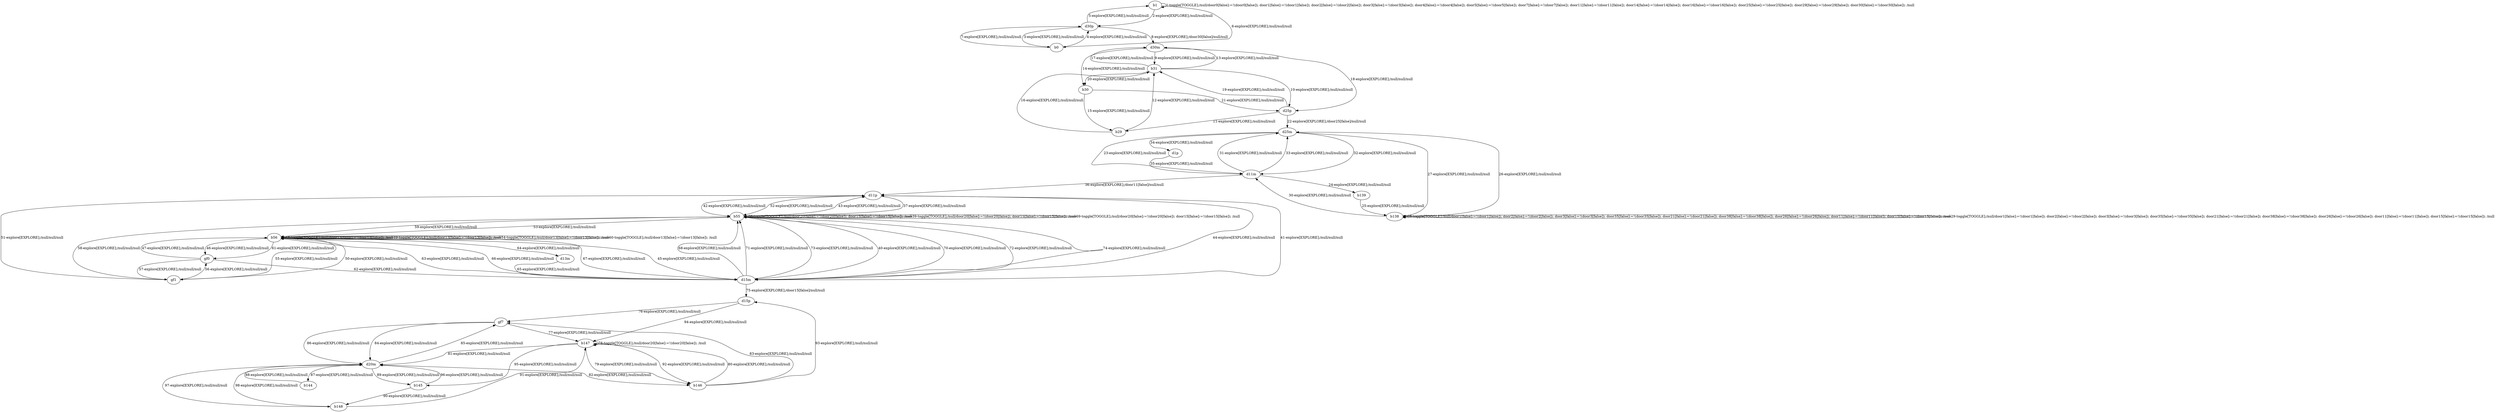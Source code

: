 # Total number of goals covered by this test: 1
# b148 --> d20m

digraph g {
"b1" -> "b1" [label = "1-toggle[TOGGLE];/null/door0[false]:=!(door0[false]); door1[false]:=!(door1[false]); door2[false]:=!(door2[false]); door3[false]:=!(door3[false]); door4[false]:=!(door4[false]); door5[false]:=!(door5[false]); door7[false]:=!(door7[false]); door11[false]:=!(door11[false]); door14[false]:=!(door14[false]); door16[false]:=!(door16[false]); door25[false]:=!(door25[false]); door29[false]:=!(door29[false]); door30[false]:=!(door30[false]); /null"];
"b1" -> "d30p" [label = "2-explore[EXPLORE];/null/null/null"];
"d30p" -> "b0" [label = "3-explore[EXPLORE];/null/null/null"];
"b0" -> "d30p" [label = "4-explore[EXPLORE];/null/null/null"];
"d30p" -> "b1" [label = "5-explore[EXPLORE];/null/null/null"];
"b1" -> "b0" [label = "6-explore[EXPLORE];/null/null/null"];
"b0" -> "d30p" [label = "7-explore[EXPLORE];/null/null/null"];
"d30p" -> "d30m" [label = "8-explore[EXPLORE];/door30[false]/null/null"];
"d30m" -> "b31" [label = "9-explore[EXPLORE];/null/null/null"];
"b31" -> "d25p" [label = "10-explore[EXPLORE];/null/null/null"];
"d25p" -> "b29" [label = "11-explore[EXPLORE];/null/null/null"];
"b29" -> "b31" [label = "12-explore[EXPLORE];/null/null/null"];
"b31" -> "d30m" [label = "13-explore[EXPLORE];/null/null/null"];
"d30m" -> "b30" [label = "14-explore[EXPLORE];/null/null/null"];
"b30" -> "b29" [label = "15-explore[EXPLORE];/null/null/null"];
"b29" -> "b31" [label = "16-explore[EXPLORE];/null/null/null"];
"b31" -> "d30m" [label = "17-explore[EXPLORE];/null/null/null"];
"d30m" -> "d25p" [label = "18-explore[EXPLORE];/null/null/null"];
"d25p" -> "b31" [label = "19-explore[EXPLORE];/null/null/null"];
"b31" -> "b30" [label = "20-explore[EXPLORE];/null/null/null"];
"b30" -> "d25p" [label = "21-explore[EXPLORE];/null/null/null"];
"d25p" -> "d25m" [label = "22-explore[EXPLORE];/door25[false]/null/null"];
"d25m" -> "d11m" [label = "23-explore[EXPLORE];/null/null/null"];
"d11m" -> "b139" [label = "24-explore[EXPLORE];/null/null/null"];
"b139" -> "b138" [label = "25-explore[EXPLORE];/null/null/null"];
"b138" -> "d25m" [label = "26-explore[EXPLORE];/null/null/null"];
"d25m" -> "b138" [label = "27-explore[EXPLORE];/null/null/null"];
"b138" -> "b138" [label = "28-toggle[TOGGLE];/null/door1[false]:=!(door1[false]); door2[false]:=!(door2[false]); door3[false]:=!(door3[false]); door35[false]:=!(door35[false]); door21[false]:=!(door21[false]); door38[false]:=!(door38[false]); door26[false]:=!(door26[false]); door11[false]:=!(door11[false]); door15[false]:=!(door15[false]); /null"];
"b138" -> "b138" [label = "29-toggle[TOGGLE];/null/door1[false]:=!(door1[false]); door2[false]:=!(door2[false]); door3[false]:=!(door3[false]); door35[false]:=!(door35[false]); door21[false]:=!(door21[false]); door38[false]:=!(door38[false]); door26[false]:=!(door26[false]); door11[false]:=!(door11[false]); door15[false]:=!(door15[false]); /null"];
"b138" -> "d11m" [label = "30-explore[EXPLORE];/null/null/null"];
"d11m" -> "d25m" [label = "31-explore[EXPLORE];/null/null/null"];
"d25m" -> "d11m" [label = "32-explore[EXPLORE];/null/null/null"];
"d11m" -> "d25m" [label = "33-explore[EXPLORE];/null/null/null"];
"d25m" -> "d1p" [label = "34-explore[EXPLORE];/null/null/null"];
"d1p" -> "d11m" [label = "35-explore[EXPLORE];/null/null/null"];
"d11m" -> "d11p" [label = "36-explore[EXPLORE];/door11[false]/null/null"];
"d11p" -> "b55" [label = "37-explore[EXPLORE];/null/null/null"];
"b55" -> "b55" [label = "38-toggle[TOGGLE];/null/door20[false]:=!(door20[false]); door15[false]:=!(door15[false]); /null"];
"b55" -> "b55" [label = "39-toggle[TOGGLE];/null/door20[false]:=!(door20[false]); door15[false]:=!(door15[false]); /null"];
"b55" -> "d15m" [label = "40-explore[EXPLORE];/null/null/null"];
"d15m" -> "d11p" [label = "41-explore[EXPLORE];/null/null/null"];
"d11p" -> "b55" [label = "42-explore[EXPLORE];/null/null/null"];
"b55" -> "d11p" [label = "43-explore[EXPLORE];/null/null/null"];
"d11p" -> "d15m" [label = "44-explore[EXPLORE];/null/null/null"];
"d15m" -> "b56" [label = "45-explore[EXPLORE];/null/null/null"];
"b56" -> "gf0" [label = "46-explore[EXPLORE];/null/null/null"];
"gf0" -> "b56" [label = "47-explore[EXPLORE];/null/null/null"];
"b56" -> "b56" [label = "48-toggle[TOGGLE];/null/door13[false]:=!(door13[false]); /null"];
"b56" -> "b56" [label = "49-toggle[TOGGLE];/null/door13[false]:=!(door13[false]); /null"];
"b56" -> "gf1" [label = "50-explore[EXPLORE];/null/null/null"];
"gf1" -> "d11p" [label = "51-explore[EXPLORE];/null/null/null"];
"d11p" -> "b55" [label = "52-explore[EXPLORE];/null/null/null"];
"b55" -> "b56" [label = "53-explore[EXPLORE];/null/null/null"];
"b56" -> "b56" [label = "54-toggle[TOGGLE];/null/door13[false]:=!(door13[false]); /null"];
"b56" -> "gf1" [label = "55-explore[EXPLORE];/null/null/null"];
"gf1" -> "gf0" [label = "56-explore[EXPLORE];/null/null/null"];
"gf0" -> "gf1" [label = "57-explore[EXPLORE];/null/null/null"];
"gf1" -> "b55" [label = "58-explore[EXPLORE];/null/null/null"];
"b55" -> "b56" [label = "59-explore[EXPLORE];/null/null/null"];
"b56" -> "b56" [label = "60-toggle[TOGGLE];/null/door13[false]:=!(door13[false]); /null"];
"b56" -> "gf0" [label = "61-explore[EXPLORE];/null/null/null"];
"gf0" -> "d15m" [label = "62-explore[EXPLORE];/null/null/null"];
"d15m" -> "b56" [label = "63-explore[EXPLORE];/null/null/null"];
"b56" -> "d13m" [label = "64-explore[EXPLORE];/null/null/null"];
"d13m" -> "d15m" [label = "65-explore[EXPLORE];/null/null/null"];
"d15m" -> "b56" [label = "66-explore[EXPLORE];/null/null/null"];
"b56" -> "d15m" [label = "67-explore[EXPLORE];/null/null/null"];
"d15m" -> "b55" [label = "68-explore[EXPLORE];/null/null/null"];
"b55" -> "b55" [label = "69-toggle[TOGGLE];/null/door20[false]:=!(door20[false]); door15[false]:=!(door15[false]); /null"];
"b55" -> "d15m" [label = "70-explore[EXPLORE];/null/null/null"];
"d15m" -> "b55" [label = "71-explore[EXPLORE];/null/null/null"];
"b55" -> "d15m" [label = "72-explore[EXPLORE];/null/null/null"];
"d15m" -> "b55" [label = "73-explore[EXPLORE];/null/null/null"];
"b55" -> "d15m" [label = "74-explore[EXPLORE];/null/null/null"];
"d15m" -> "d15p" [label = "75-explore[EXPLORE];/door15[false]/null/null"];
"d15p" -> "gf7" [label = "76-explore[EXPLORE];/null/null/null"];
"gf7" -> "b147" [label = "77-explore[EXPLORE];/null/null/null"];
"b147" -> "b147" [label = "78-toggle[TOGGLE];/null/door20[false]:=!(door20[false]); /null"];
"b147" -> "b146" [label = "79-explore[EXPLORE];/null/null/null"];
"b146" -> "b147" [label = "80-explore[EXPLORE];/null/null/null"];
"b147" -> "d20m" [label = "81-explore[EXPLORE];/null/null/null"];
"d20m" -> "b146" [label = "82-explore[EXPLORE];/null/null/null"];
"b146" -> "gf7" [label = "83-explore[EXPLORE];/null/null/null"];
"gf7" -> "d20m" [label = "84-explore[EXPLORE];/null/null/null"];
"d20m" -> "gf7" [label = "85-explore[EXPLORE];/null/null/null"];
"gf7" -> "d20m" [label = "86-explore[EXPLORE];/null/null/null"];
"d20m" -> "b144" [label = "87-explore[EXPLORE];/null/null/null"];
"b144" -> "d20m" [label = "88-explore[EXPLORE];/null/null/null"];
"d20m" -> "b145" [label = "89-explore[EXPLORE];/null/null/null"];
"b145" -> "b148" [label = "90-explore[EXPLORE];/null/null/null"];
"b148" -> "b147" [label = "91-explore[EXPLORE];/null/null/null"];
"b147" -> "b146" [label = "92-explore[EXPLORE];/null/null/null"];
"b146" -> "d15p" [label = "93-explore[EXPLORE];/null/null/null"];
"d15p" -> "b147" [label = "94-explore[EXPLORE];/null/null/null"];
"b147" -> "b145" [label = "95-explore[EXPLORE];/null/null/null"];
"b145" -> "d20m" [label = "96-explore[EXPLORE];/null/null/null"];
"d20m" -> "b148" [label = "97-explore[EXPLORE];/null/null/null"];
"b148" -> "d20m" [label = "98-explore[EXPLORE];/null/null/null"];
}